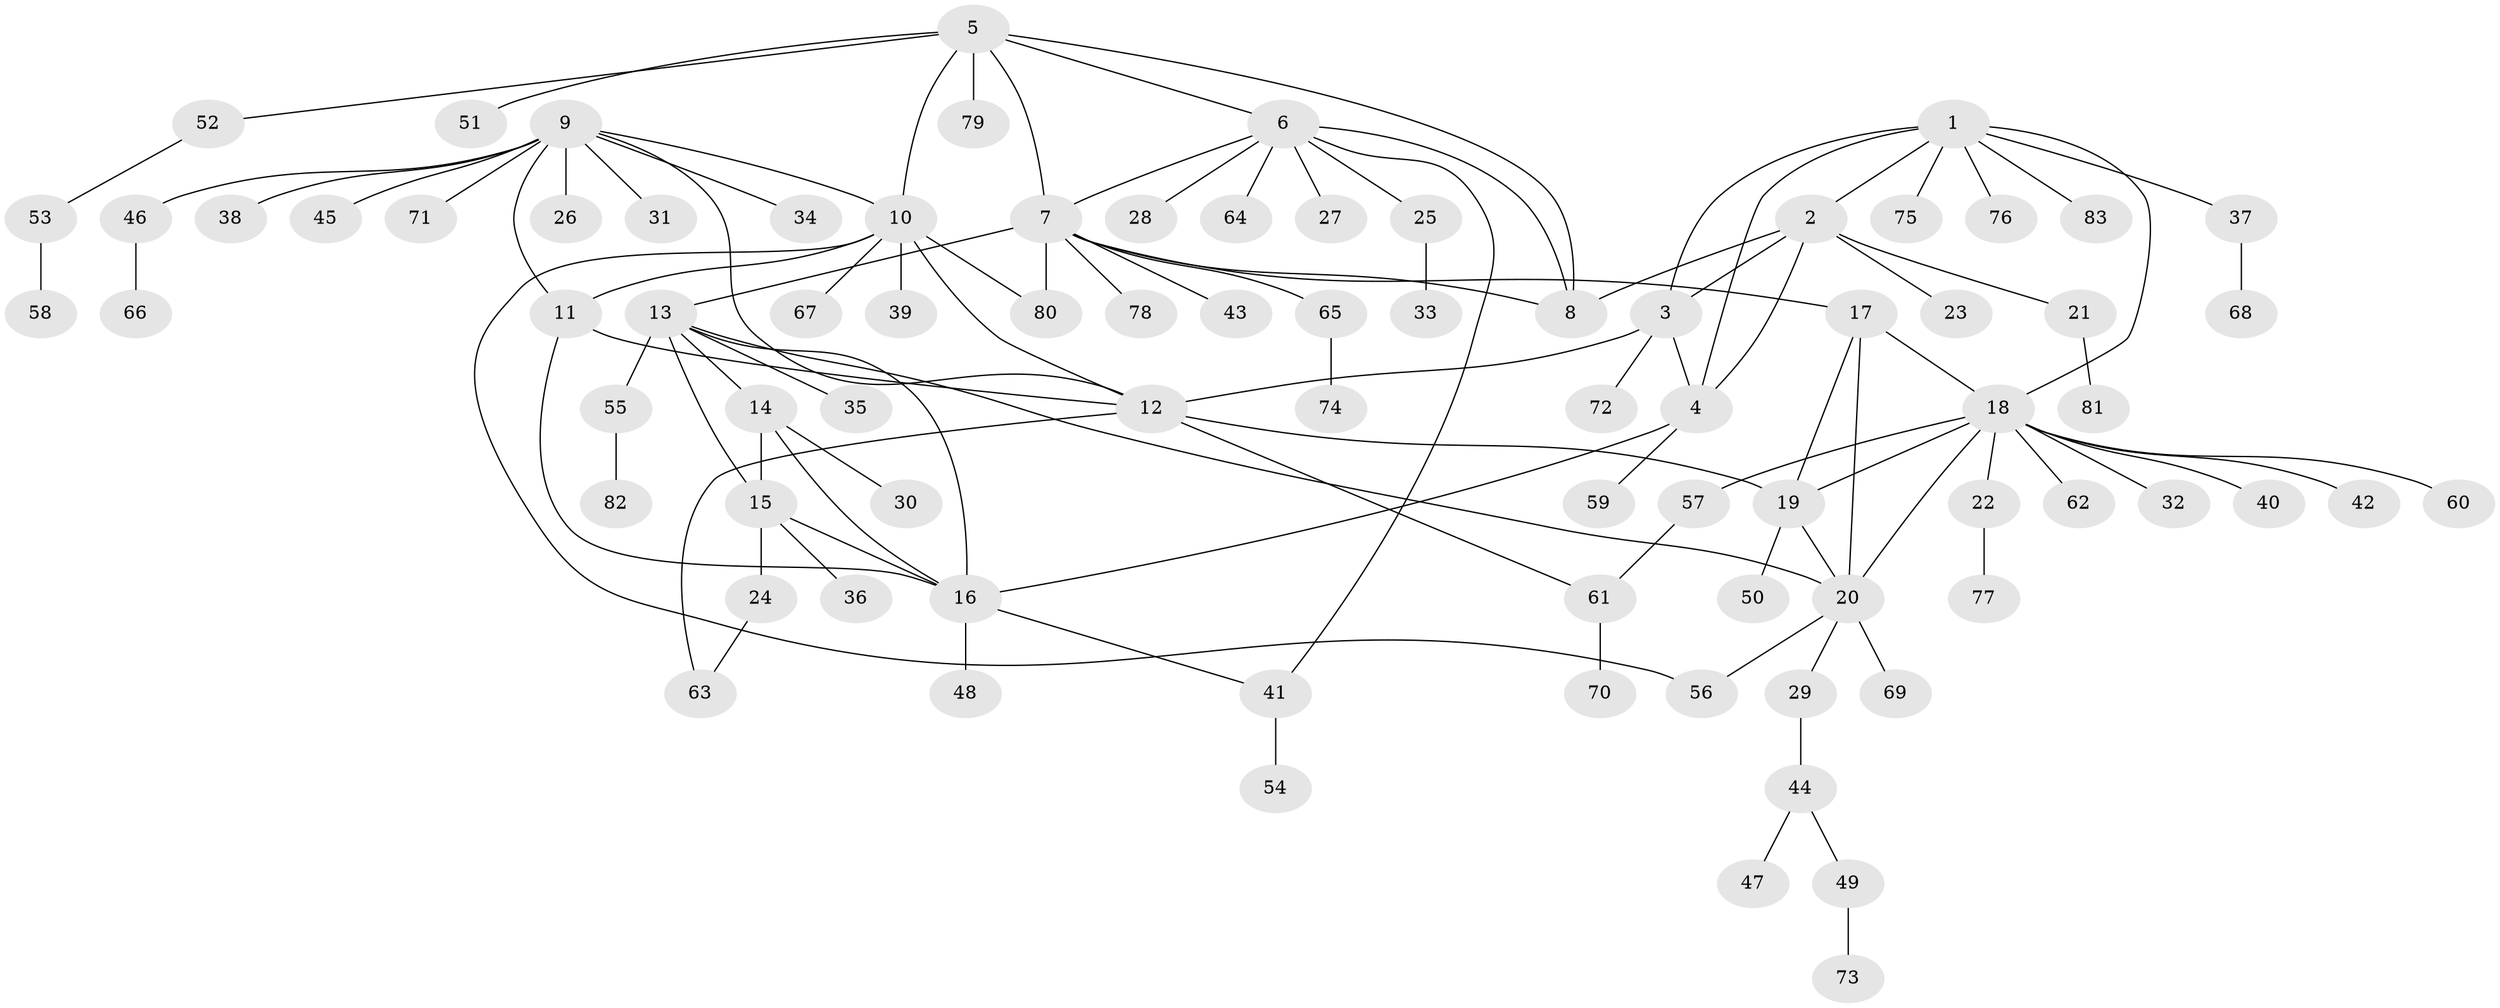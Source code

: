 // Generated by graph-tools (version 1.1) at 2025/54/03/09/25 04:54:58]
// undirected, 83 vertices, 108 edges
graph export_dot {
graph [start="1"]
  node [color=gray90,style=filled];
  1;
  2;
  3;
  4;
  5;
  6;
  7;
  8;
  9;
  10;
  11;
  12;
  13;
  14;
  15;
  16;
  17;
  18;
  19;
  20;
  21;
  22;
  23;
  24;
  25;
  26;
  27;
  28;
  29;
  30;
  31;
  32;
  33;
  34;
  35;
  36;
  37;
  38;
  39;
  40;
  41;
  42;
  43;
  44;
  45;
  46;
  47;
  48;
  49;
  50;
  51;
  52;
  53;
  54;
  55;
  56;
  57;
  58;
  59;
  60;
  61;
  62;
  63;
  64;
  65;
  66;
  67;
  68;
  69;
  70;
  71;
  72;
  73;
  74;
  75;
  76;
  77;
  78;
  79;
  80;
  81;
  82;
  83;
  1 -- 2;
  1 -- 3;
  1 -- 4;
  1 -- 18;
  1 -- 37;
  1 -- 75;
  1 -- 76;
  1 -- 83;
  2 -- 3;
  2 -- 4;
  2 -- 8;
  2 -- 21;
  2 -- 23;
  3 -- 4;
  3 -- 12;
  3 -- 72;
  4 -- 16;
  4 -- 59;
  5 -- 6;
  5 -- 7;
  5 -- 8;
  5 -- 10;
  5 -- 51;
  5 -- 52;
  5 -- 79;
  6 -- 7;
  6 -- 8;
  6 -- 25;
  6 -- 27;
  6 -- 28;
  6 -- 41;
  6 -- 64;
  7 -- 8;
  7 -- 13;
  7 -- 17;
  7 -- 43;
  7 -- 65;
  7 -- 78;
  7 -- 80;
  9 -- 10;
  9 -- 11;
  9 -- 12;
  9 -- 26;
  9 -- 31;
  9 -- 34;
  9 -- 38;
  9 -- 45;
  9 -- 46;
  9 -- 71;
  10 -- 11;
  10 -- 12;
  10 -- 39;
  10 -- 56;
  10 -- 67;
  10 -- 80;
  11 -- 12;
  11 -- 16;
  12 -- 19;
  12 -- 61;
  12 -- 63;
  13 -- 14;
  13 -- 15;
  13 -- 16;
  13 -- 20;
  13 -- 35;
  13 -- 55;
  14 -- 15;
  14 -- 16;
  14 -- 30;
  15 -- 16;
  15 -- 24;
  15 -- 36;
  16 -- 41;
  16 -- 48;
  17 -- 18;
  17 -- 19;
  17 -- 20;
  18 -- 19;
  18 -- 20;
  18 -- 22;
  18 -- 32;
  18 -- 40;
  18 -- 42;
  18 -- 57;
  18 -- 60;
  18 -- 62;
  19 -- 20;
  19 -- 50;
  20 -- 29;
  20 -- 56;
  20 -- 69;
  21 -- 81;
  22 -- 77;
  24 -- 63;
  25 -- 33;
  29 -- 44;
  37 -- 68;
  41 -- 54;
  44 -- 47;
  44 -- 49;
  46 -- 66;
  49 -- 73;
  52 -- 53;
  53 -- 58;
  55 -- 82;
  57 -- 61;
  61 -- 70;
  65 -- 74;
}
